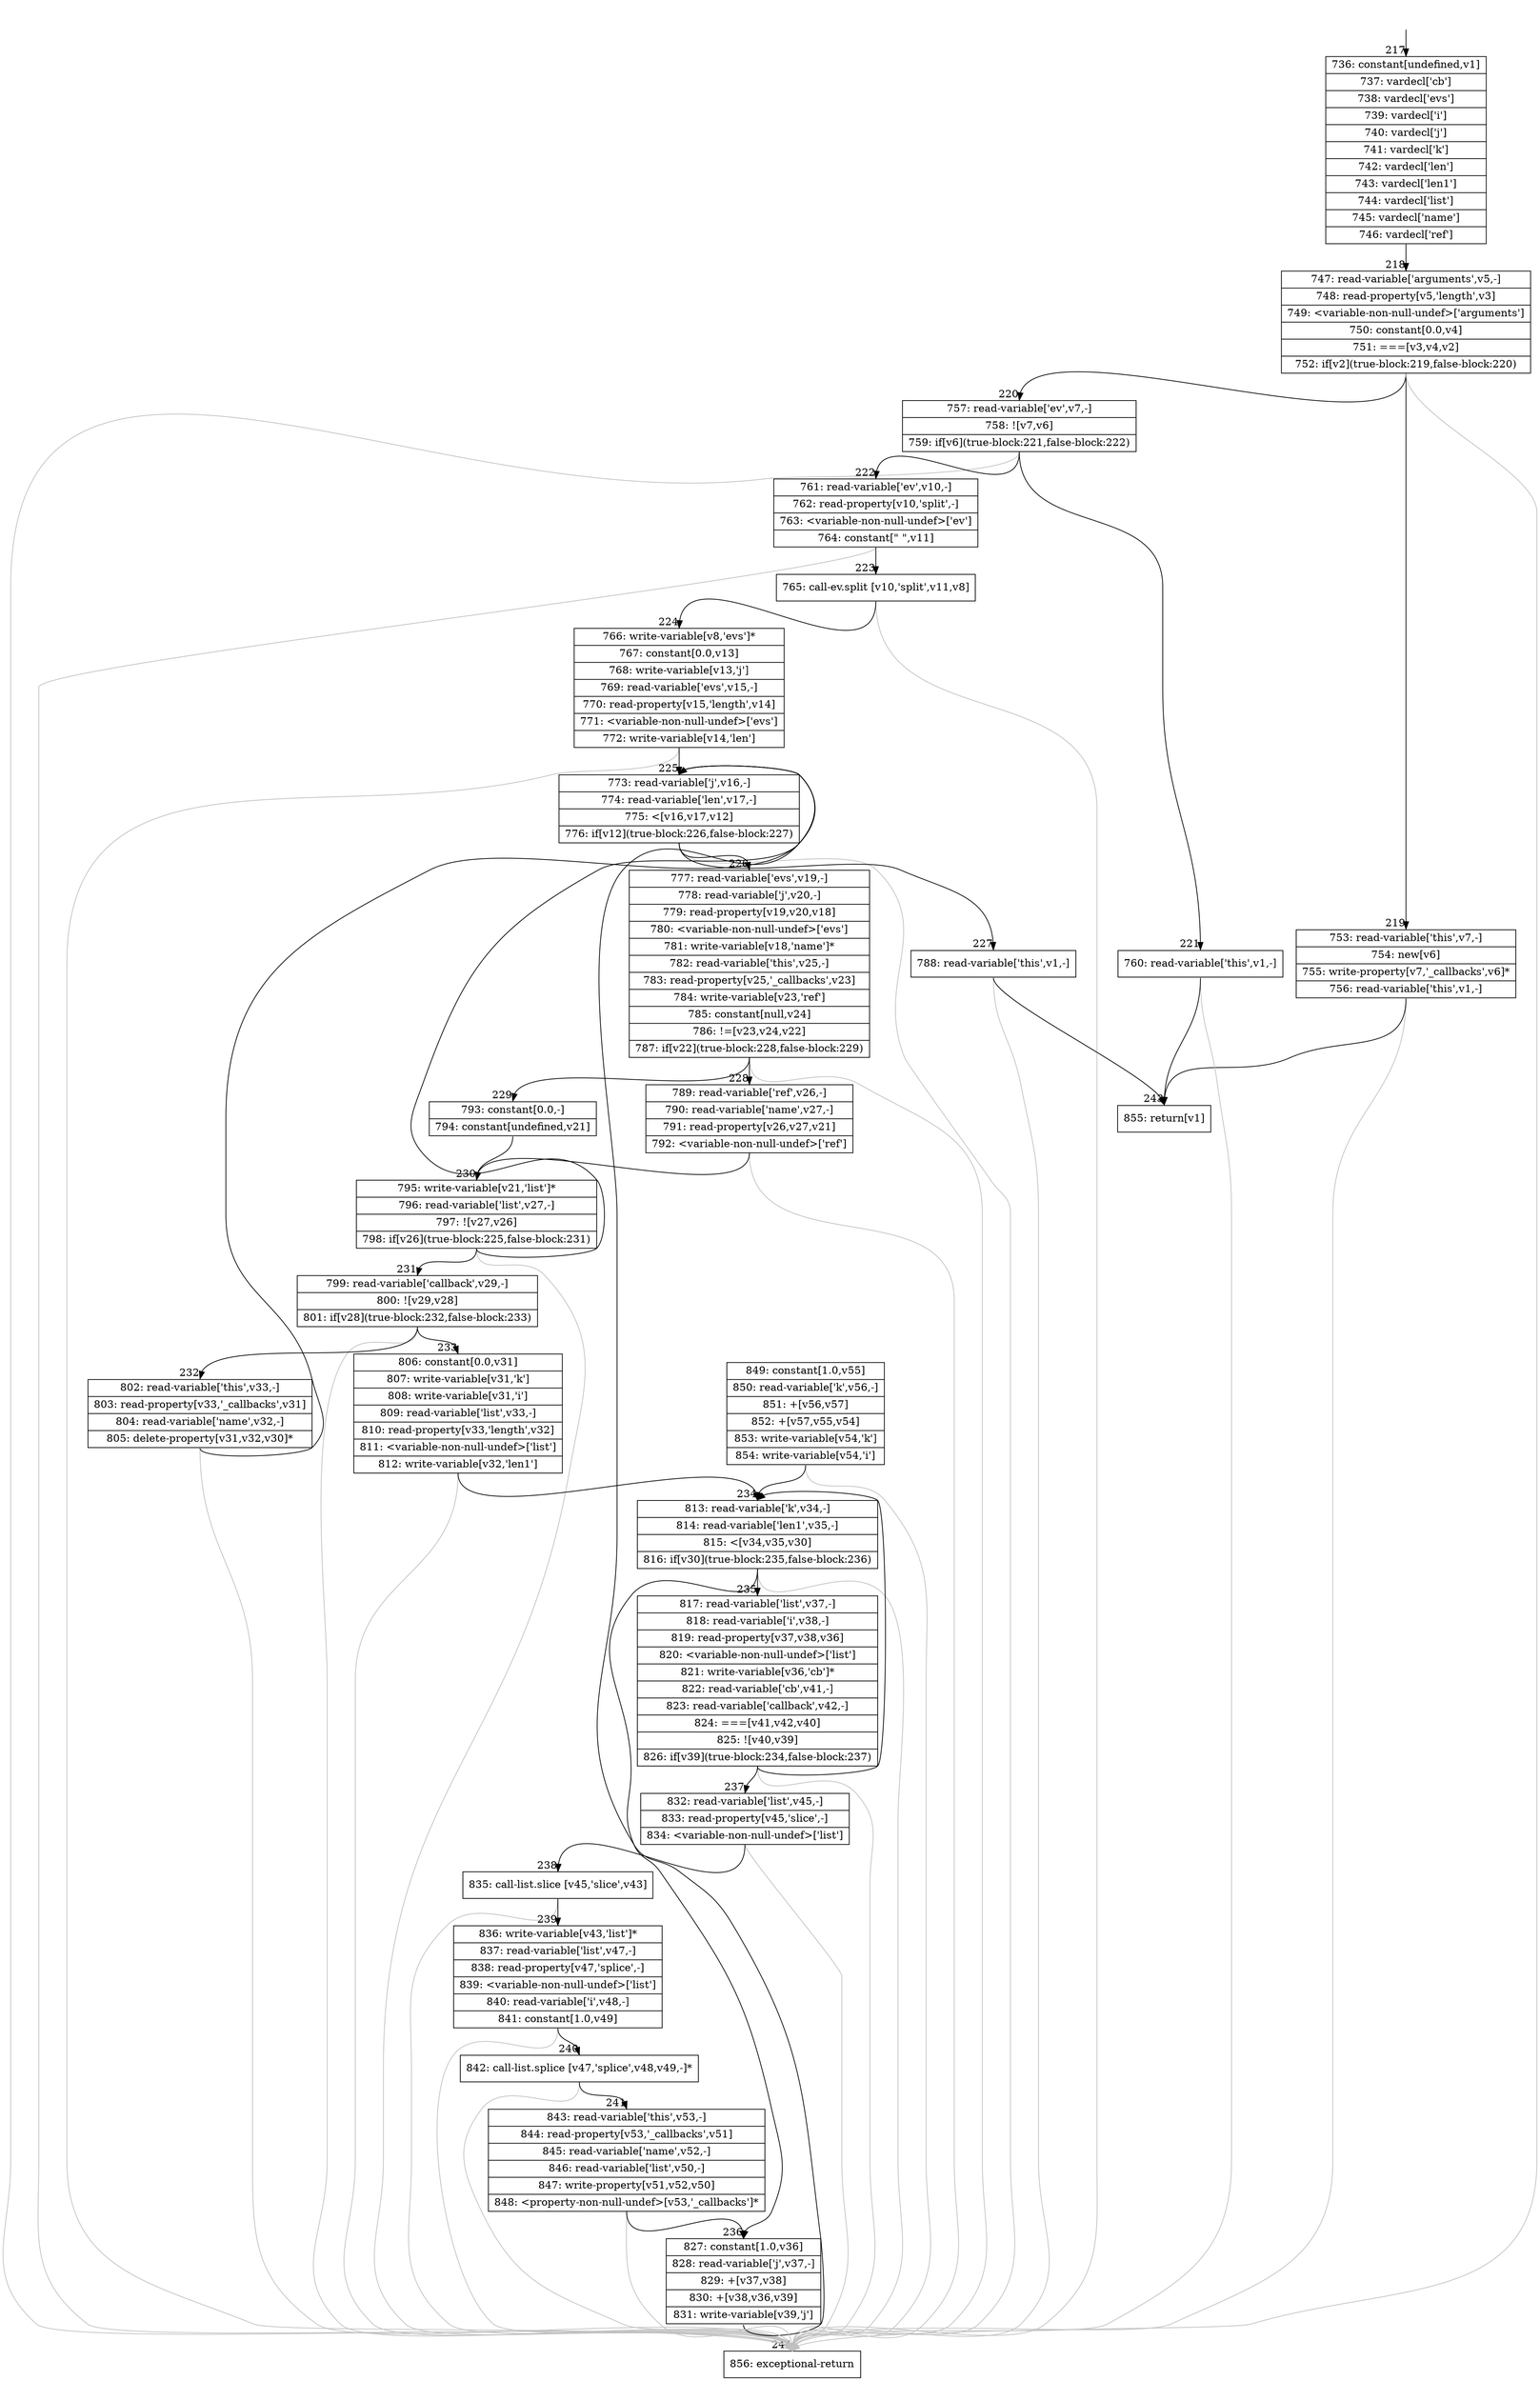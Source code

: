 digraph {
rankdir="TD"
BB_entry16[shape=none,label=""];
BB_entry16 -> BB217 [tailport=s, headport=n, headlabel="    217"]
BB217 [shape=record label="{736: constant[undefined,v1]|737: vardecl['cb']|738: vardecl['evs']|739: vardecl['i']|740: vardecl['j']|741: vardecl['k']|742: vardecl['len']|743: vardecl['len1']|744: vardecl['list']|745: vardecl['name']|746: vardecl['ref']}" ] 
BB217 -> BB218 [tailport=s, headport=n, headlabel="      218"]
BB218 [shape=record label="{747: read-variable['arguments',v5,-]|748: read-property[v5,'length',v3]|749: \<variable-non-null-undef\>['arguments']|750: constant[0.0,v4]|751: ===[v3,v4,v2]|752: if[v2](true-block:219,false-block:220)}" ] 
BB218 -> BB219 [tailport=s, headport=n, headlabel="      219"]
BB218 -> BB220 [tailport=s, headport=n, headlabel="      220"]
BB218 -> BB244 [tailport=s, headport=n, color=gray, headlabel="      244"]
BB219 [shape=record label="{753: read-variable['this',v7,-]|754: new[v6]|755: write-property[v7,'_callbacks',v6]*|756: read-variable['this',v1,-]}" ] 
BB219 -> BB243 [tailport=s, headport=n, headlabel="      243"]
BB219 -> BB244 [tailport=s, headport=n, color=gray]
BB220 [shape=record label="{757: read-variable['ev',v7,-]|758: ![v7,v6]|759: if[v6](true-block:221,false-block:222)}" ] 
BB220 -> BB221 [tailport=s, headport=n, headlabel="      221"]
BB220 -> BB222 [tailport=s, headport=n, headlabel="      222"]
BB220 -> BB244 [tailport=s, headport=n, color=gray]
BB221 [shape=record label="{760: read-variable['this',v1,-]}" ] 
BB221 -> BB243 [tailport=s, headport=n]
BB221 -> BB244 [tailport=s, headport=n, color=gray]
BB222 [shape=record label="{761: read-variable['ev',v10,-]|762: read-property[v10,'split',-]|763: \<variable-non-null-undef\>['ev']|764: constant[\" \",v11]}" ] 
BB222 -> BB223 [tailport=s, headport=n, headlabel="      223"]
BB222 -> BB244 [tailport=s, headport=n, color=gray]
BB223 [shape=record label="{765: call-ev.split [v10,'split',v11,v8]}" ] 
BB223 -> BB224 [tailport=s, headport=n, headlabel="      224"]
BB223 -> BB244 [tailport=s, headport=n, color=gray]
BB224 [shape=record label="{766: write-variable[v8,'evs']*|767: constant[0.0,v13]|768: write-variable[v13,'j']|769: read-variable['evs',v15,-]|770: read-property[v15,'length',v14]|771: \<variable-non-null-undef\>['evs']|772: write-variable[v14,'len']}" ] 
BB224 -> BB225 [tailport=s, headport=n, headlabel="      225"]
BB224 -> BB244 [tailport=s, headport=n, color=gray]
BB225 [shape=record label="{773: read-variable['j',v16,-]|774: read-variable['len',v17,-]|775: \<[v16,v17,v12]|776: if[v12](true-block:226,false-block:227)}" ] 
BB225 -> BB226 [tailport=s, headport=n, headlabel="      226"]
BB225 -> BB227 [tailport=s, headport=n, headlabel="      227"]
BB225 -> BB244 [tailport=s, headport=n, color=gray]
BB226 [shape=record label="{777: read-variable['evs',v19,-]|778: read-variable['j',v20,-]|779: read-property[v19,v20,v18]|780: \<variable-non-null-undef\>['evs']|781: write-variable[v18,'name']*|782: read-variable['this',v25,-]|783: read-property[v25,'_callbacks',v23]|784: write-variable[v23,'ref']|785: constant[null,v24]|786: !=[v23,v24,v22]|787: if[v22](true-block:228,false-block:229)}" ] 
BB226 -> BB228 [tailport=s, headport=n, headlabel="      228"]
BB226 -> BB229 [tailport=s, headport=n, headlabel="      229"]
BB226 -> BB244 [tailport=s, headport=n, color=gray]
BB227 [shape=record label="{788: read-variable['this',v1,-]}" ] 
BB227 -> BB243 [tailport=s, headport=n]
BB227 -> BB244 [tailport=s, headport=n, color=gray]
BB228 [shape=record label="{789: read-variable['ref',v26,-]|790: read-variable['name',v27,-]|791: read-property[v26,v27,v21]|792: \<variable-non-null-undef\>['ref']}" ] 
BB228 -> BB230 [tailport=s, headport=n, headlabel="      230"]
BB228 -> BB244 [tailport=s, headport=n, color=gray]
BB229 [shape=record label="{793: constant[0.0,-]|794: constant[undefined,v21]}" ] 
BB229 -> BB230 [tailport=s, headport=n]
BB230 [shape=record label="{795: write-variable[v21,'list']*|796: read-variable['list',v27,-]|797: ![v27,v26]|798: if[v26](true-block:225,false-block:231)}" ] 
BB230 -> BB225 [tailport=s, headport=n]
BB230 -> BB231 [tailport=s, headport=n, headlabel="      231"]
BB230 -> BB244 [tailport=s, headport=n, color=gray]
BB231 [shape=record label="{799: read-variable['callback',v29,-]|800: ![v29,v28]|801: if[v28](true-block:232,false-block:233)}" ] 
BB231 -> BB232 [tailport=s, headport=n, headlabel="      232"]
BB231 -> BB233 [tailport=s, headport=n, headlabel="      233"]
BB231 -> BB244 [tailport=s, headport=n, color=gray]
BB232 [shape=record label="{802: read-variable['this',v33,-]|803: read-property[v33,'_callbacks',v31]|804: read-variable['name',v32,-]|805: delete-property[v31,v32,v30]*}" ] 
BB232 -> BB225 [tailport=s, headport=n]
BB232 -> BB244 [tailport=s, headport=n, color=gray]
BB233 [shape=record label="{806: constant[0.0,v31]|807: write-variable[v31,'k']|808: write-variable[v31,'i']|809: read-variable['list',v33,-]|810: read-property[v33,'length',v32]|811: \<variable-non-null-undef\>['list']|812: write-variable[v32,'len1']}" ] 
BB233 -> BB234 [tailport=s, headport=n, headlabel="      234"]
BB233 -> BB244 [tailport=s, headport=n, color=gray]
BB234 [shape=record label="{813: read-variable['k',v34,-]|814: read-variable['len1',v35,-]|815: \<[v34,v35,v30]|816: if[v30](true-block:235,false-block:236)}" ] 
BB234 -> BB235 [tailport=s, headport=n, headlabel="      235"]
BB234 -> BB236 [tailport=s, headport=n, headlabel="      236"]
BB234 -> BB244 [tailport=s, headport=n, color=gray]
BB235 [shape=record label="{817: read-variable['list',v37,-]|818: read-variable['i',v38,-]|819: read-property[v37,v38,v36]|820: \<variable-non-null-undef\>['list']|821: write-variable[v36,'cb']*|822: read-variable['cb',v41,-]|823: read-variable['callback',v42,-]|824: ===[v41,v42,v40]|825: ![v40,v39]|826: if[v39](true-block:234,false-block:237)}" ] 
BB235 -> BB234 [tailport=s, headport=n]
BB235 -> BB237 [tailport=s, headport=n, headlabel="      237"]
BB235 -> BB244 [tailport=s, headport=n, color=gray]
BB236 [shape=record label="{827: constant[1.0,v36]|828: read-variable['j',v37,-]|829: +[v37,v38]|830: +[v38,v36,v39]|831: write-variable[v39,'j']}" ] 
BB236 -> BB225 [tailport=s, headport=n]
BB236 -> BB244 [tailport=s, headport=n, color=gray]
BB237 [shape=record label="{832: read-variable['list',v45,-]|833: read-property[v45,'slice',-]|834: \<variable-non-null-undef\>['list']}" ] 
BB237 -> BB238 [tailport=s, headport=n, headlabel="      238"]
BB237 -> BB244 [tailport=s, headport=n, color=gray]
BB238 [shape=record label="{835: call-list.slice [v45,'slice',v43]}" ] 
BB238 -> BB239 [tailport=s, headport=n, headlabel="      239"]
BB238 -> BB244 [tailport=s, headport=n, color=gray]
BB239 [shape=record label="{836: write-variable[v43,'list']*|837: read-variable['list',v47,-]|838: read-property[v47,'splice',-]|839: \<variable-non-null-undef\>['list']|840: read-variable['i',v48,-]|841: constant[1.0,v49]}" ] 
BB239 -> BB240 [tailport=s, headport=n, headlabel="      240"]
BB239 -> BB244 [tailport=s, headport=n, color=gray]
BB240 [shape=record label="{842: call-list.splice [v47,'splice',v48,v49,-]*}" ] 
BB240 -> BB241 [tailport=s, headport=n, headlabel="      241"]
BB240 -> BB244 [tailport=s, headport=n, color=gray]
BB241 [shape=record label="{843: read-variable['this',v53,-]|844: read-property[v53,'_callbacks',v51]|845: read-variable['name',v52,-]|846: read-variable['list',v50,-]|847: write-property[v51,v52,v50]|848: \<property-non-null-undef\>[v53,'_callbacks']*}" ] 
BB241 -> BB236 [tailport=s, headport=n]
BB241 -> BB244 [tailport=s, headport=n, color=gray]
BB242 [shape=record label="{849: constant[1.0,v55]|850: read-variable['k',v56,-]|851: +[v56,v57]|852: +[v57,v55,v54]|853: write-variable[v54,'k']|854: write-variable[v54,'i']}" ] 
BB242 -> BB234 [tailport=s, headport=n]
BB242 -> BB244 [tailport=s, headport=n, color=gray]
BB243 [shape=record label="{855: return[v1]}" ] 
BB244 [shape=record label="{856: exceptional-return}" ] 
//#$~ 184
}

